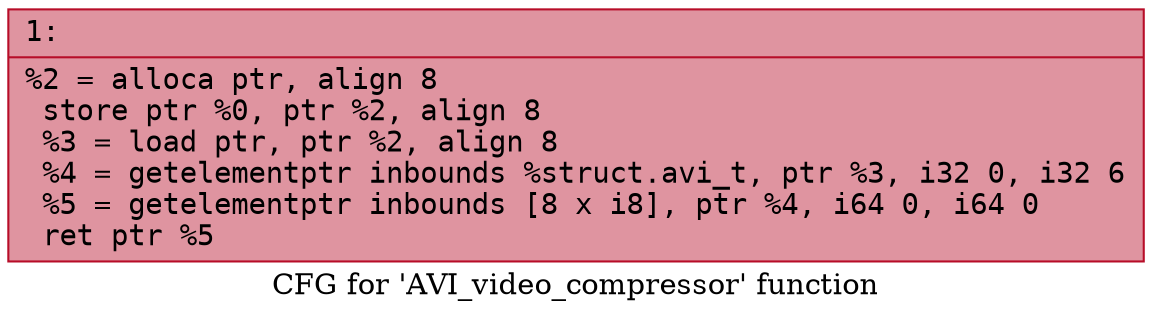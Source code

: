 digraph "CFG for 'AVI_video_compressor' function" {
	label="CFG for 'AVI_video_compressor' function";

	Node0x600000d40230 [shape=record,color="#b70d28ff", style=filled, fillcolor="#b70d2870" fontname="Courier",label="{1:\l|  %2 = alloca ptr, align 8\l  store ptr %0, ptr %2, align 8\l  %3 = load ptr, ptr %2, align 8\l  %4 = getelementptr inbounds %struct.avi_t, ptr %3, i32 0, i32 6\l  %5 = getelementptr inbounds [8 x i8], ptr %4, i64 0, i64 0\l  ret ptr %5\l}"];
}

